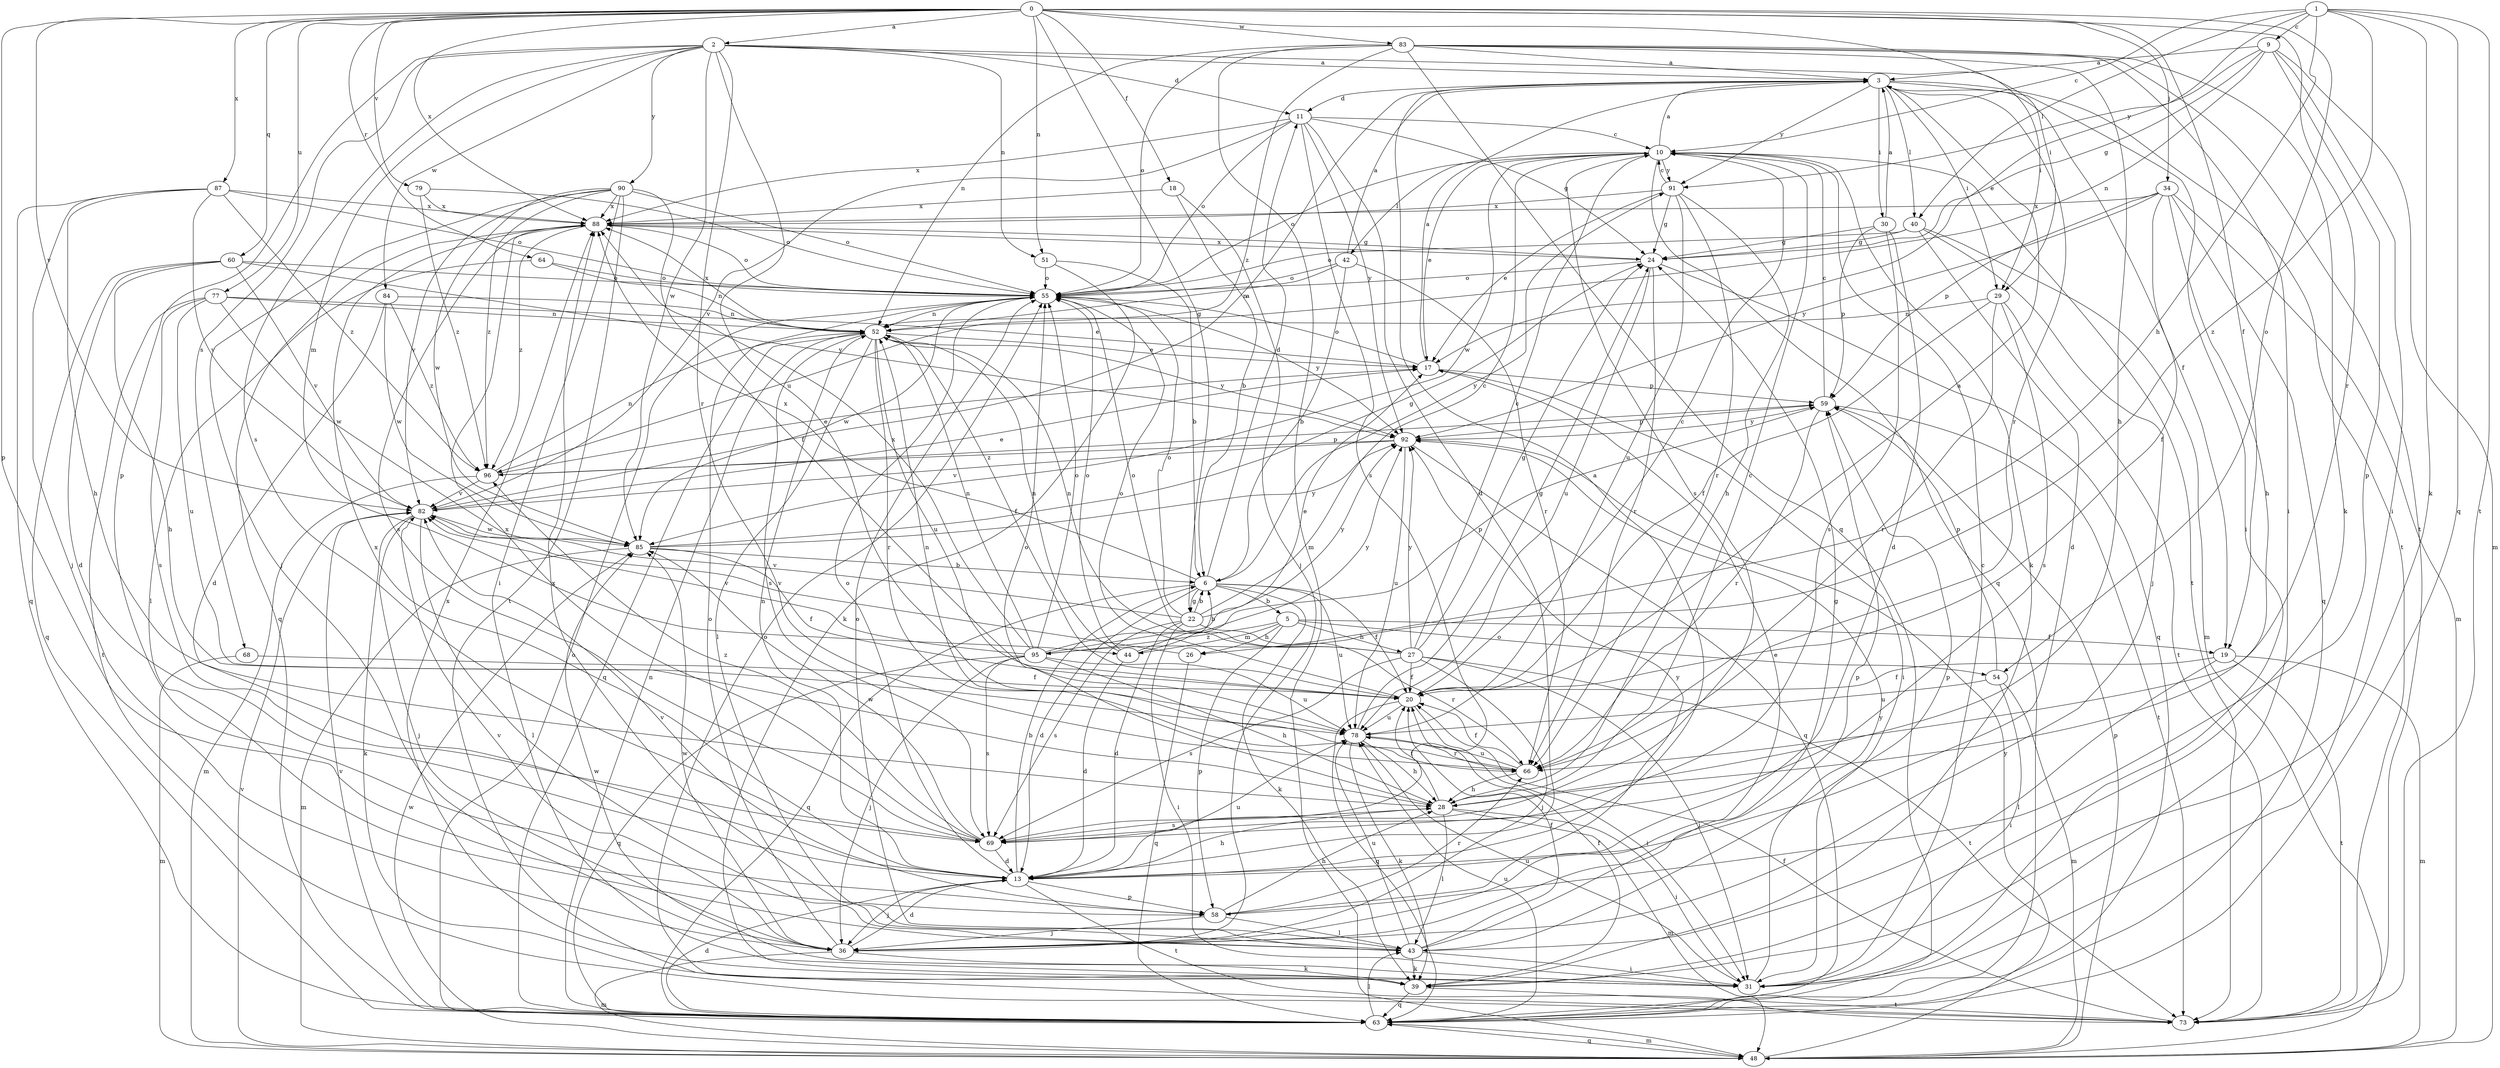 strict digraph  {
0;
1;
2;
3;
5;
6;
9;
10;
11;
13;
17;
18;
19;
20;
22;
24;
26;
27;
28;
29;
30;
31;
34;
36;
39;
40;
42;
43;
44;
48;
51;
52;
54;
55;
58;
59;
60;
63;
64;
66;
68;
69;
73;
77;
78;
79;
82;
83;
84;
85;
87;
88;
90;
91;
92;
95;
96;
0 -> 2  [label=a];
0 -> 18  [label=f];
0 -> 19  [label=f];
0 -> 22  [label=g];
0 -> 29  [label=i];
0 -> 34  [label=j];
0 -> 51  [label=n];
0 -> 54  [label=o];
0 -> 58  [label=p];
0 -> 60  [label=q];
0 -> 64  [label=r];
0 -> 66  [label=r];
0 -> 77  [label=u];
0 -> 79  [label=v];
0 -> 82  [label=v];
0 -> 83  [label=w];
0 -> 87  [label=x];
0 -> 88  [label=x];
1 -> 9  [label=c];
1 -> 10  [label=c];
1 -> 17  [label=e];
1 -> 26  [label=h];
1 -> 39  [label=k];
1 -> 40  [label=l];
1 -> 63  [label=q];
1 -> 73  [label=t];
1 -> 95  [label=z];
2 -> 3  [label=a];
2 -> 11  [label=d];
2 -> 29  [label=i];
2 -> 44  [label=m];
2 -> 51  [label=n];
2 -> 58  [label=p];
2 -> 66  [label=r];
2 -> 68  [label=s];
2 -> 69  [label=s];
2 -> 78  [label=u];
2 -> 84  [label=w];
2 -> 85  [label=w];
2 -> 90  [label=y];
3 -> 11  [label=d];
3 -> 19  [label=f];
3 -> 29  [label=i];
3 -> 30  [label=i];
3 -> 31  [label=i];
3 -> 40  [label=l];
3 -> 66  [label=r];
3 -> 73  [label=t];
3 -> 91  [label=y];
5 -> 19  [label=f];
5 -> 26  [label=h];
5 -> 27  [label=h];
5 -> 44  [label=m];
5 -> 54  [label=o];
5 -> 58  [label=p];
5 -> 95  [label=z];
6 -> 5  [label=b];
6 -> 11  [label=d];
6 -> 13  [label=d];
6 -> 20  [label=f];
6 -> 22  [label=g];
6 -> 39  [label=k];
6 -> 63  [label=q];
6 -> 78  [label=u];
6 -> 88  [label=x];
6 -> 91  [label=y];
9 -> 3  [label=a];
9 -> 24  [label=g];
9 -> 31  [label=i];
9 -> 48  [label=m];
9 -> 52  [label=n];
9 -> 58  [label=p];
9 -> 91  [label=y];
10 -> 3  [label=a];
10 -> 17  [label=e];
10 -> 39  [label=k];
10 -> 42  [label=l];
10 -> 55  [label=o];
10 -> 63  [label=q];
10 -> 69  [label=s];
10 -> 73  [label=t];
10 -> 85  [label=w];
10 -> 91  [label=y];
11 -> 10  [label=c];
11 -> 13  [label=d];
11 -> 24  [label=g];
11 -> 55  [label=o];
11 -> 69  [label=s];
11 -> 82  [label=v];
11 -> 88  [label=x];
11 -> 92  [label=y];
13 -> 3  [label=a];
13 -> 6  [label=b];
13 -> 28  [label=h];
13 -> 36  [label=j];
13 -> 52  [label=n];
13 -> 55  [label=o];
13 -> 58  [label=p];
13 -> 73  [label=t];
13 -> 78  [label=u];
13 -> 88  [label=x];
17 -> 3  [label=a];
17 -> 31  [label=i];
17 -> 55  [label=o];
17 -> 59  [label=p];
18 -> 6  [label=b];
18 -> 36  [label=j];
18 -> 88  [label=x];
19 -> 20  [label=f];
19 -> 43  [label=l];
19 -> 48  [label=m];
19 -> 73  [label=t];
20 -> 3  [label=a];
20 -> 10  [label=c];
20 -> 31  [label=i];
20 -> 55  [label=o];
20 -> 63  [label=q];
20 -> 78  [label=u];
22 -> 6  [label=b];
22 -> 10  [label=c];
22 -> 13  [label=d];
22 -> 31  [label=i];
22 -> 55  [label=o];
22 -> 66  [label=r];
22 -> 69  [label=s];
22 -> 82  [label=v];
22 -> 92  [label=y];
24 -> 55  [label=o];
24 -> 63  [label=q];
24 -> 66  [label=r];
24 -> 78  [label=u];
24 -> 88  [label=x];
26 -> 63  [label=q];
26 -> 82  [label=v];
27 -> 10  [label=c];
27 -> 20  [label=f];
27 -> 24  [label=g];
27 -> 31  [label=i];
27 -> 36  [label=j];
27 -> 52  [label=n];
27 -> 55  [label=o];
27 -> 69  [label=s];
27 -> 73  [label=t];
27 -> 92  [label=y];
28 -> 10  [label=c];
28 -> 20  [label=f];
28 -> 31  [label=i];
28 -> 43  [label=l];
28 -> 48  [label=m];
28 -> 55  [label=o];
28 -> 69  [label=s];
29 -> 20  [label=f];
29 -> 52  [label=n];
29 -> 66  [label=r];
29 -> 69  [label=s];
29 -> 73  [label=t];
30 -> 3  [label=a];
30 -> 13  [label=d];
30 -> 24  [label=g];
30 -> 59  [label=p];
30 -> 69  [label=s];
31 -> 10  [label=c];
31 -> 78  [label=u];
31 -> 85  [label=w];
31 -> 88  [label=x];
31 -> 92  [label=y];
34 -> 20  [label=f];
34 -> 28  [label=h];
34 -> 48  [label=m];
34 -> 59  [label=p];
34 -> 63  [label=q];
34 -> 88  [label=x];
34 -> 92  [label=y];
36 -> 13  [label=d];
36 -> 17  [label=e];
36 -> 39  [label=k];
36 -> 48  [label=m];
36 -> 55  [label=o];
36 -> 59  [label=p];
36 -> 82  [label=v];
36 -> 85  [label=w];
39 -> 20  [label=f];
39 -> 55  [label=o];
39 -> 63  [label=q];
39 -> 73  [label=t];
40 -> 13  [label=d];
40 -> 24  [label=g];
40 -> 36  [label=j];
40 -> 48  [label=m];
40 -> 55  [label=o];
42 -> 3  [label=a];
42 -> 6  [label=b];
42 -> 52  [label=n];
42 -> 55  [label=o];
42 -> 66  [label=r];
43 -> 20  [label=f];
43 -> 24  [label=g];
43 -> 31  [label=i];
43 -> 39  [label=k];
43 -> 55  [label=o];
43 -> 59  [label=p];
43 -> 78  [label=u];
43 -> 88  [label=x];
44 -> 6  [label=b];
44 -> 13  [label=d];
44 -> 52  [label=n];
44 -> 55  [label=o];
44 -> 92  [label=y];
48 -> 59  [label=p];
48 -> 63  [label=q];
48 -> 82  [label=v];
48 -> 85  [label=w];
48 -> 92  [label=y];
51 -> 6  [label=b];
51 -> 39  [label=k];
51 -> 55  [label=o];
52 -> 17  [label=e];
52 -> 20  [label=f];
52 -> 43  [label=l];
52 -> 63  [label=q];
52 -> 66  [label=r];
52 -> 69  [label=s];
52 -> 78  [label=u];
52 -> 88  [label=x];
52 -> 92  [label=y];
54 -> 31  [label=i];
54 -> 48  [label=m];
54 -> 59  [label=p];
54 -> 78  [label=u];
55 -> 52  [label=n];
55 -> 85  [label=w];
55 -> 92  [label=y];
58 -> 28  [label=h];
58 -> 36  [label=j];
58 -> 43  [label=l];
58 -> 66  [label=r];
58 -> 82  [label=v];
58 -> 92  [label=y];
59 -> 10  [label=c];
59 -> 66  [label=r];
59 -> 73  [label=t];
59 -> 92  [label=y];
60 -> 13  [label=d];
60 -> 28  [label=h];
60 -> 55  [label=o];
60 -> 63  [label=q];
60 -> 82  [label=v];
60 -> 92  [label=y];
63 -> 13  [label=d];
63 -> 43  [label=l];
63 -> 48  [label=m];
63 -> 52  [label=n];
63 -> 55  [label=o];
63 -> 78  [label=u];
63 -> 82  [label=v];
64 -> 43  [label=l];
64 -> 52  [label=n];
64 -> 55  [label=o];
66 -> 20  [label=f];
66 -> 28  [label=h];
66 -> 52  [label=n];
66 -> 78  [label=u];
68 -> 20  [label=f];
68 -> 48  [label=m];
69 -> 13  [label=d];
69 -> 85  [label=w];
69 -> 88  [label=x];
69 -> 96  [label=z];
73 -> 20  [label=f];
77 -> 17  [label=e];
77 -> 52  [label=n];
77 -> 69  [label=s];
77 -> 73  [label=t];
77 -> 78  [label=u];
77 -> 85  [label=w];
78 -> 24  [label=g];
78 -> 28  [label=h];
78 -> 39  [label=k];
78 -> 66  [label=r];
79 -> 55  [label=o];
79 -> 88  [label=x];
79 -> 96  [label=z];
82 -> 3  [label=a];
82 -> 17  [label=e];
82 -> 36  [label=j];
82 -> 39  [label=k];
82 -> 43  [label=l];
82 -> 85  [label=w];
83 -> 3  [label=a];
83 -> 28  [label=h];
83 -> 31  [label=i];
83 -> 39  [label=k];
83 -> 48  [label=m];
83 -> 52  [label=n];
83 -> 55  [label=o];
83 -> 63  [label=q];
83 -> 73  [label=t];
83 -> 96  [label=z];
84 -> 13  [label=d];
84 -> 52  [label=n];
84 -> 85  [label=w];
84 -> 96  [label=z];
85 -> 6  [label=b];
85 -> 20  [label=f];
85 -> 24  [label=g];
85 -> 48  [label=m];
85 -> 92  [label=y];
87 -> 28  [label=h];
87 -> 36  [label=j];
87 -> 55  [label=o];
87 -> 63  [label=q];
87 -> 82  [label=v];
87 -> 88  [label=x];
87 -> 96  [label=z];
88 -> 24  [label=g];
88 -> 55  [label=o];
88 -> 63  [label=q];
88 -> 69  [label=s];
88 -> 96  [label=z];
90 -> 20  [label=f];
90 -> 31  [label=i];
90 -> 36  [label=j];
90 -> 55  [label=o];
90 -> 73  [label=t];
90 -> 82  [label=v];
90 -> 85  [label=w];
90 -> 88  [label=x];
90 -> 96  [label=z];
91 -> 10  [label=c];
91 -> 17  [label=e];
91 -> 24  [label=g];
91 -> 28  [label=h];
91 -> 66  [label=r];
91 -> 78  [label=u];
91 -> 88  [label=x];
92 -> 59  [label=p];
92 -> 63  [label=q];
92 -> 78  [label=u];
92 -> 82  [label=v];
92 -> 96  [label=z];
95 -> 17  [label=e];
95 -> 28  [label=h];
95 -> 36  [label=j];
95 -> 52  [label=n];
95 -> 55  [label=o];
95 -> 59  [label=p];
95 -> 63  [label=q];
95 -> 69  [label=s];
95 -> 78  [label=u];
95 -> 82  [label=v];
95 -> 88  [label=x];
96 -> 17  [label=e];
96 -> 48  [label=m];
96 -> 52  [label=n];
96 -> 59  [label=p];
96 -> 82  [label=v];
}
